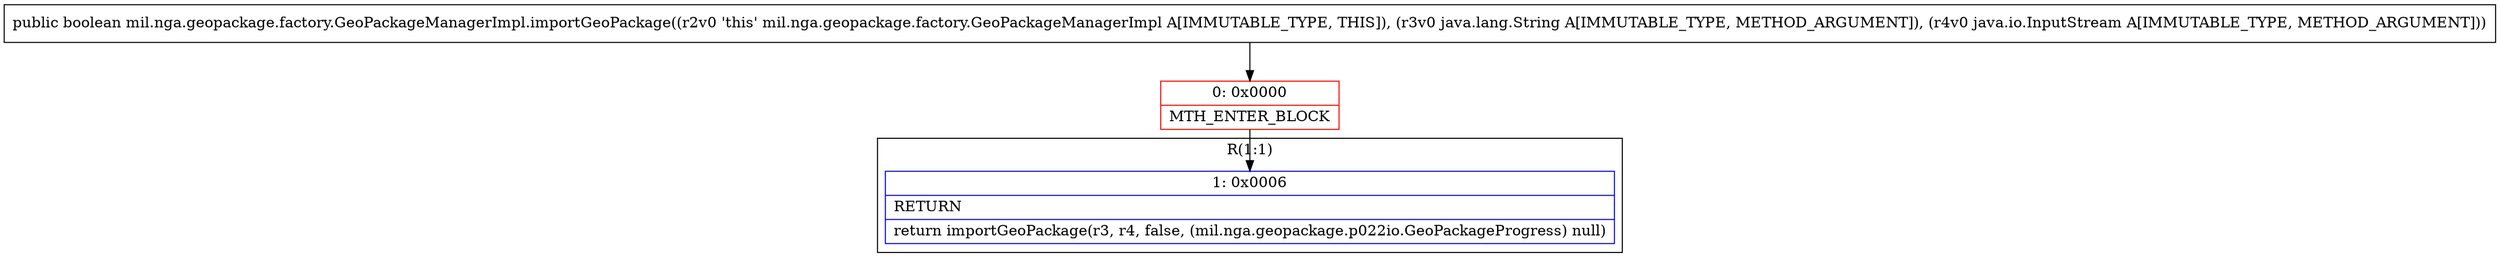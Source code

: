 digraph "CFG formil.nga.geopackage.factory.GeoPackageManagerImpl.importGeoPackage(Ljava\/lang\/String;Ljava\/io\/InputStream;)Z" {
subgraph cluster_Region_1064038079 {
label = "R(1:1)";
node [shape=record,color=blue];
Node_1 [shape=record,label="{1\:\ 0x0006|RETURN\l|return importGeoPackage(r3, r4, false, (mil.nga.geopackage.p022io.GeoPackageProgress) null)\l}"];
}
Node_0 [shape=record,color=red,label="{0\:\ 0x0000|MTH_ENTER_BLOCK\l}"];
MethodNode[shape=record,label="{public boolean mil.nga.geopackage.factory.GeoPackageManagerImpl.importGeoPackage((r2v0 'this' mil.nga.geopackage.factory.GeoPackageManagerImpl A[IMMUTABLE_TYPE, THIS]), (r3v0 java.lang.String A[IMMUTABLE_TYPE, METHOD_ARGUMENT]), (r4v0 java.io.InputStream A[IMMUTABLE_TYPE, METHOD_ARGUMENT])) }"];
MethodNode -> Node_0;
Node_0 -> Node_1;
}

